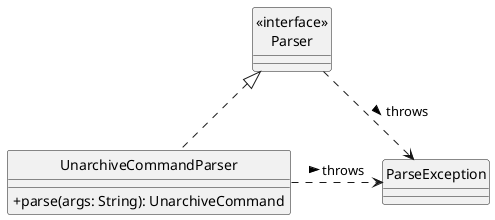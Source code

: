@startuml
hide circle
skinparam classAttributeIconSize 0

Class "<<interface>>\nParser" as Parser
Class UnarchiveCommandParser {
  +parse(args: String): UnarchiveCommand
}
Class ParseException

UnarchiveCommandParser .up.|> Parser
Parser .right.> ParseException: throws >
UnarchiveCommandParser .right.> ParseException: throws >
@enduml
